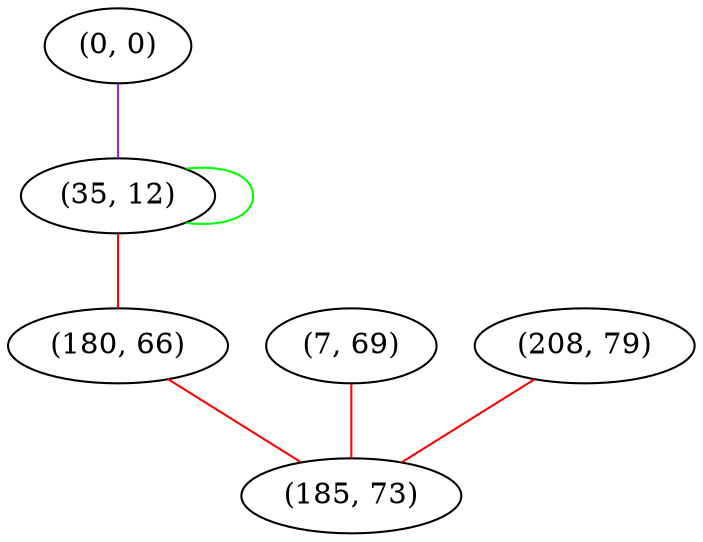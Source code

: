 graph "" {
"(0, 0)";
"(35, 12)";
"(180, 66)";
"(7, 69)";
"(208, 79)";
"(185, 73)";
"(0, 0)" -- "(35, 12)"  [color=purple, key=0, weight=4];
"(35, 12)" -- "(180, 66)"  [color=red, key=0, weight=1];
"(35, 12)" -- "(35, 12)"  [color=green, key=0, weight=2];
"(180, 66)" -- "(185, 73)"  [color=red, key=0, weight=1];
"(7, 69)" -- "(185, 73)"  [color=red, key=0, weight=1];
"(208, 79)" -- "(185, 73)"  [color=red, key=0, weight=1];
}

